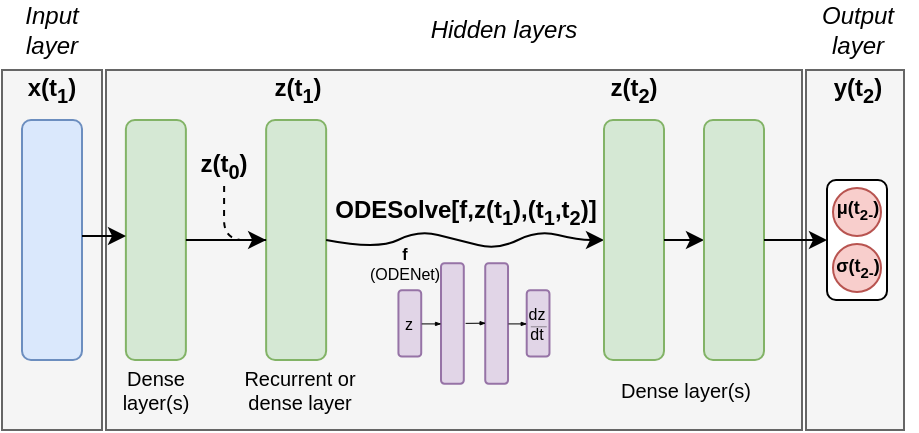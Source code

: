 <mxfile version="15.1.4" type="github">
  <diagram id="RBb7oxttxBgPXwsNeLO2" name="Page-1">
    <mxGraphModel dx="942" dy="517" grid="1" gridSize="10" guides="1" tooltips="1" connect="1" arrows="1" fold="1" page="1" pageScale="1" pageWidth="850" pageHeight="1100" math="0" shadow="0">
      <root>
        <mxCell id="0" />
        <mxCell id="1" parent="0" />
        <mxCell id="3_Mve7OBSd4JhuLEOyqr-21" value="" style="rounded=0;whiteSpace=wrap;html=1;fillColor=#f5f5f5;strokeColor=#666666;fontColor=#333333;" parent="1" vertex="1">
          <mxGeometry x="592" y="130" width="49" height="180" as="geometry" />
        </mxCell>
        <mxCell id="3_Mve7OBSd4JhuLEOyqr-20" value="" style="rounded=0;whiteSpace=wrap;html=1;fillColor=#f5f5f5;strokeColor=#666666;fontColor=#333333;" parent="1" vertex="1">
          <mxGeometry x="190" y="130" width="50" height="180" as="geometry" />
        </mxCell>
        <mxCell id="3_Mve7OBSd4JhuLEOyqr-9" value="" style="rounded=0;whiteSpace=wrap;html=1;fillColor=#f5f5f5;strokeColor=#666666;fontColor=#333333;" parent="1" vertex="1">
          <mxGeometry x="242" y="130" width="348" height="180" as="geometry" />
        </mxCell>
        <mxCell id="Kc7W_aGzd4kmXyvqEKLv-1" value="" style="rounded=1;whiteSpace=wrap;html=1;rotation=90;fillColor=#dae8fc;strokeColor=#6c8ebf;" parent="1" vertex="1">
          <mxGeometry x="155" y="200" width="120" height="30" as="geometry" />
        </mxCell>
        <mxCell id="Kc7W_aGzd4kmXyvqEKLv-2" value="x(t&lt;sub&gt;1&lt;/sub&gt;)" style="text;html=1;strokeColor=none;fillColor=none;align=center;verticalAlign=middle;whiteSpace=wrap;rounded=0;fontStyle=1" parent="1" vertex="1">
          <mxGeometry x="195" y="130" width="40" height="20" as="geometry" />
        </mxCell>
        <mxCell id="Kc7W_aGzd4kmXyvqEKLv-3" value="" style="rounded=1;whiteSpace=wrap;html=1;rotation=90;fillColor=#d5e8d4;strokeColor=#82b366;" parent="1" vertex="1">
          <mxGeometry x="277.07" y="200" width="120" height="30" as="geometry" />
        </mxCell>
        <mxCell id="Kc7W_aGzd4kmXyvqEKLv-4" value="z(t&lt;sub&gt;1&lt;/sub&gt;)" style="text;html=1;strokeColor=none;fillColor=none;align=center;verticalAlign=middle;whiteSpace=wrap;rounded=0;fontStyle=1" parent="1" vertex="1">
          <mxGeometry x="318" y="130" width="40" height="20" as="geometry" />
        </mxCell>
        <mxCell id="Kc7W_aGzd4kmXyvqEKLv-10" value="z(t&lt;sub&gt;0&lt;/sub&gt;)" style="text;html=1;strokeColor=none;fillColor=none;align=center;verticalAlign=middle;whiteSpace=wrap;rounded=0;fontStyle=1" parent="1" vertex="1">
          <mxGeometry x="281.07" y="168" width="40" height="20" as="geometry" />
        </mxCell>
        <mxCell id="Kc7W_aGzd4kmXyvqEKLv-11" value="" style="curved=1;endArrow=classic;html=1;exitX=0.5;exitY=0;exitDx=0;exitDy=0;entryX=0.5;entryY=1;entryDx=0;entryDy=0;" parent="1" source="Kc7W_aGzd4kmXyvqEKLv-3" target="Kc7W_aGzd4kmXyvqEKLv-12" edge="1">
          <mxGeometry width="50" height="50" relative="1" as="geometry">
            <mxPoint x="398" y="220" as="sourcePoint" />
            <mxPoint x="448" y="215" as="targetPoint" />
            <Array as="points">
              <mxPoint x="378" y="220" />
              <mxPoint x="398" y="210" />
              <mxPoint x="418" y="215" />
              <mxPoint x="438" y="220" />
              <mxPoint x="458" y="210" />
              <mxPoint x="478" y="215" />
            </Array>
          </mxGeometry>
        </mxCell>
        <mxCell id="Kc7W_aGzd4kmXyvqEKLv-12" value="" style="rounded=1;whiteSpace=wrap;html=1;rotation=90;fillColor=#d5e8d4;strokeColor=#82b366;" parent="1" vertex="1">
          <mxGeometry x="446" y="200" width="120" height="30" as="geometry" />
        </mxCell>
        <mxCell id="Kc7W_aGzd4kmXyvqEKLv-13" value="ODESolve[f,z(t&lt;sub&gt;1&lt;/sub&gt;),(t&lt;sub&gt;1&lt;/sub&gt;,t&lt;sub&gt;2&lt;/sub&gt;)]" style="text;html=1;strokeColor=none;fillColor=none;align=center;verticalAlign=middle;whiteSpace=wrap;rounded=0;fontStyle=1" parent="1" vertex="1">
          <mxGeometry x="353.25" y="191" width="138" height="20" as="geometry" />
        </mxCell>
        <mxCell id="Kc7W_aGzd4kmXyvqEKLv-15" value="z(t&lt;sub&gt;2&lt;/sub&gt;)" style="text;html=1;strokeColor=none;fillColor=none;align=center;verticalAlign=middle;whiteSpace=wrap;rounded=0;fontStyle=1" parent="1" vertex="1">
          <mxGeometry x="486" y="130" width="40" height="20" as="geometry" />
        </mxCell>
        <mxCell id="3_Mve7OBSd4JhuLEOyqr-1" value="" style="endArrow=classic;html=1;exitX=0.5;exitY=0;exitDx=0;exitDy=0;entryX=0.5;entryY=0;entryDx=0;entryDy=0;" parent="1" source="Kc7W_aGzd4kmXyvqEKLv-12" target="3_Mve7OBSd4JhuLEOyqr-2" edge="1">
          <mxGeometry width="50" height="50" relative="1" as="geometry">
            <mxPoint x="546" y="220" as="sourcePoint" />
            <mxPoint x="546" y="215" as="targetPoint" />
          </mxGeometry>
        </mxCell>
        <mxCell id="3_Mve7OBSd4JhuLEOyqr-2" value="" style="rounded=1;whiteSpace=wrap;html=1;rotation=-90;fillColor=#d5e8d4;strokeColor=#82b366;" parent="1" vertex="1">
          <mxGeometry x="496" y="200" width="120" height="30" as="geometry" />
        </mxCell>
        <mxCell id="3_Mve7OBSd4JhuLEOyqr-6" value="" style="endArrow=classic;html=1;exitX=0.5;exitY=1;exitDx=0;exitDy=0;entryX=0.5;entryY=1;entryDx=0;entryDy=0;" parent="1" source="3_Mve7OBSd4JhuLEOyqr-2" target="3_Mve7OBSd4JhuLEOyqr-10" edge="1">
          <mxGeometry width="50" height="50" relative="1" as="geometry">
            <mxPoint x="542" y="214.83" as="sourcePoint" />
            <mxPoint x="562.0" y="215" as="targetPoint" />
          </mxGeometry>
        </mxCell>
        <mxCell id="3_Mve7OBSd4JhuLEOyqr-10" value="" style="rounded=1;whiteSpace=wrap;html=1;rotation=90;" parent="1" vertex="1">
          <mxGeometry x="587.5" y="200" width="60" height="30" as="geometry" />
        </mxCell>
        <mxCell id="3_Mve7OBSd4JhuLEOyqr-12" value="" style="ellipse;whiteSpace=wrap;html=1;aspect=fixed;fillColor=#f8cecc;strokeColor=#b85450;" parent="1" vertex="1">
          <mxGeometry x="605.5" y="189" width="24" height="24" as="geometry" />
        </mxCell>
        <mxCell id="3_Mve7OBSd4JhuLEOyqr-13" value="" style="ellipse;whiteSpace=wrap;html=1;aspect=fixed;fillColor=#f8cecc;strokeColor=#b85450;" parent="1" vertex="1">
          <mxGeometry x="605.5" y="217" width="24" height="24" as="geometry" />
        </mxCell>
        <mxCell id="3_Mve7OBSd4JhuLEOyqr-15" value="&lt;i&gt;Input layer&lt;/i&gt;" style="text;html=1;strokeColor=none;fillColor=none;align=center;verticalAlign=middle;whiteSpace=wrap;rounded=0;" parent="1" vertex="1">
          <mxGeometry x="190" y="100" width="50" height="20" as="geometry" />
        </mxCell>
        <mxCell id="3_Mve7OBSd4JhuLEOyqr-16" value="&lt;i&gt;Hidden layers&lt;/i&gt;" style="text;html=1;strokeColor=none;fillColor=none;align=center;verticalAlign=middle;whiteSpace=wrap;rounded=0;" parent="1" vertex="1">
          <mxGeometry x="396" y="100" width="90" height="20" as="geometry" />
        </mxCell>
        <mxCell id="3_Mve7OBSd4JhuLEOyqr-17" value="&lt;i&gt;Output layer&lt;/i&gt;" style="text;html=1;strokeColor=none;fillColor=none;align=center;verticalAlign=middle;whiteSpace=wrap;rounded=0;" parent="1" vertex="1">
          <mxGeometry x="587.5" y="100" width="60" height="20" as="geometry" />
        </mxCell>
        <mxCell id="3_Mve7OBSd4JhuLEOyqr-18" value="&lt;font style=&quot;font-size: 9px&quot;&gt;μ(t&lt;sub&gt;2-&lt;/sub&gt;)&lt;/font&gt;" style="text;html=1;strokeColor=none;fillColor=none;align=center;verticalAlign=middle;whiteSpace=wrap;rounded=0;fontStyle=1" parent="1" vertex="1">
          <mxGeometry x="597.5" y="188" width="40" height="20" as="geometry" />
        </mxCell>
        <mxCell id="3_Mve7OBSd4JhuLEOyqr-19" value="&lt;font style=&quot;font-size: 9px&quot;&gt;&lt;span&gt;σ(&lt;/span&gt;t&lt;sub&gt;2-&lt;/sub&gt;)&lt;/font&gt;" style="text;html=1;strokeColor=none;fillColor=none;align=center;verticalAlign=middle;whiteSpace=wrap;rounded=0;fontStyle=1" parent="1" vertex="1">
          <mxGeometry x="606.5" y="222" width="22" height="9" as="geometry" />
        </mxCell>
        <mxCell id="3_Mve7OBSd4JhuLEOyqr-22" value="y(t&lt;sub&gt;2&lt;/sub&gt;)" style="text;html=1;strokeColor=none;fillColor=none;align=center;verticalAlign=middle;whiteSpace=wrap;rounded=0;fontStyle=1" parent="1" vertex="1">
          <mxGeometry x="597.5" y="130" width="40" height="20" as="geometry" />
        </mxCell>
        <mxCell id="3_Mve7OBSd4JhuLEOyqr-23" value="&lt;div style=&quot;font-size: 10px;&quot;&gt;Recurrent or &lt;br style=&quot;font-size: 10px;&quot;&gt;&lt;/div&gt;&lt;div style=&quot;font-size: 10px;&quot;&gt;dense layer&lt;br style=&quot;font-size: 10px;&quot;&gt;&lt;/div&gt;" style="text;html=1;strokeColor=none;fillColor=none;align=center;verticalAlign=middle;whiteSpace=wrap;rounded=0;rotation=0;fontSize=10;" parent="1" vertex="1">
          <mxGeometry x="301.33" y="275" width="76" height="30" as="geometry" />
        </mxCell>
        <mxCell id="3_Mve7OBSd4JhuLEOyqr-24" value="&lt;div style=&quot;font-size: 10px;&quot;&gt;Dense layer(s)&lt;br style=&quot;font-size: 10px;&quot;&gt;&lt;/div&gt;" style="text;html=1;strokeColor=none;fillColor=none;align=center;verticalAlign=middle;whiteSpace=wrap;rounded=0;rotation=0;fontSize=10;" parent="1" vertex="1">
          <mxGeometry x="491.25" y="275" width="82.25" height="30" as="geometry" />
        </mxCell>
        <mxCell id="3_Mve7OBSd4JhuLEOyqr-25" value="" style="rounded=1;whiteSpace=wrap;html=1;rotation=90;fontSize=10;fillColor=#e1d5e7;strokeColor=#9673a6;" parent="1" vertex="1">
          <mxGeometry x="377.326" y="251.007" width="33.171" height="11.392" as="geometry" />
        </mxCell>
        <mxCell id="3_Mve7OBSd4JhuLEOyqr-26" value="" style="rounded=1;whiteSpace=wrap;html=1;rotation=90;fillColor=#e1d5e7;strokeColor=#9673a6;" parent="1" vertex="1">
          <mxGeometry x="385.066" y="251.007" width="60.261" height="11.392" as="geometry" />
        </mxCell>
        <mxCell id="3_Mve7OBSd4JhuLEOyqr-27" value="" style="rounded=1;whiteSpace=wrap;html=1;rotation=90;fillColor=#e1d5e7;strokeColor=#9673a6;" parent="1" vertex="1">
          <mxGeometry x="407.18" y="251.007" width="60.261" height="11.392" as="geometry" />
        </mxCell>
        <mxCell id="3_Mve7OBSd4JhuLEOyqr-28" value="" style="rounded=1;whiteSpace=wrap;html=1;rotation=90;fillColor=#e1d5e7;strokeColor=#9673a6;" parent="1" vertex="1">
          <mxGeometry x="441.456" y="251.007" width="33.171" height="11.392" as="geometry" />
        </mxCell>
        <mxCell id="3_Mve7OBSd4JhuLEOyqr-40" value="" style="endArrow=blockThin;html=1;strokeWidth=0.5;exitX=0.5;exitY=0;exitDx=0;exitDy=0;entryX=0.5;entryY=1;entryDx=0;entryDy=0;endFill=1;endSize=2;" parent="1" source="3_Mve7OBSd4JhuLEOyqr-25" target="3_Mve7OBSd4JhuLEOyqr-26" edge="1">
          <mxGeometry x="387.83" y="228.482" width="66.342" height="64.507" as="geometry">
            <mxPoint x="340.838" y="289.585" as="sourcePoint" />
            <mxPoint x="396.123" y="237.803" as="targetPoint" />
          </mxGeometry>
        </mxCell>
        <mxCell id="3_Mve7OBSd4JhuLEOyqr-41" value="" style="endArrow=blockThin;html=1;strokeWidth=0.5;endFill=1;endSize=2;entryX=0.494;entryY=0.985;entryDx=0;entryDy=0;entryPerimeter=0;" parent="1" target="3_Mve7OBSd4JhuLEOyqr-27" edge="1">
          <mxGeometry x="387.83" y="228.482" width="66.342" height="64.507" as="geometry">
            <mxPoint x="421.554" y="256.444" as="sourcePoint" />
            <mxPoint x="429.294" y="256.444" as="targetPoint" />
          </mxGeometry>
        </mxCell>
        <mxCell id="3_Mve7OBSd4JhuLEOyqr-43" value="" style="endArrow=blockThin;html=1;strokeWidth=0.5;exitX=0.5;exitY=0;exitDx=0;exitDy=0;endFill=1;endSize=2;entryX=0.5;entryY=1;entryDx=0;entryDy=0;" parent="1" source="3_Mve7OBSd4JhuLEOyqr-27" target="3_Mve7OBSd4JhuLEOyqr-28" edge="1">
          <mxGeometry x="387.83" y="228.482" width="66.342" height="64.507" as="geometry">
            <mxPoint x="445.326" y="256.796" as="sourcePoint" />
            <mxPoint x="452.79" y="256.6" as="targetPoint" />
          </mxGeometry>
        </mxCell>
        <mxCell id="3_Mve7OBSd4JhuLEOyqr-45" value="z" style="text;html=1;strokeColor=none;fillColor=none;align=center;verticalAlign=middle;whiteSpace=wrap;rounded=0;fontSize=8;" parent="1" vertex="1">
          <mxGeometry x="367.37" y="243.808" width="53.074" height="25.803" as="geometry" />
        </mxCell>
        <mxCell id="3_Mve7OBSd4JhuLEOyqr-46" value="&lt;div style=&quot;font-size: 8px;&quot;&gt;dz&lt;/div&gt;&lt;div style=&quot;font-size: 8px;&quot;&gt;dt&lt;/div&gt;" style="text;html=1;strokeColor=none;fillColor=none;align=center;verticalAlign=middle;whiteSpace=wrap;rounded=0;fontSize=8;" parent="1" vertex="1">
          <mxGeometry x="454.451" y="246.066" width="7.191" height="22.41" as="geometry" />
        </mxCell>
        <mxCell id="3_Mve7OBSd4JhuLEOyqr-47" value="" style="endArrow=none;html=1;fontSize=5;endSize=2;strokeWidth=0.2;startSize=6;" parent="1" edge="1">
          <mxGeometry x="387.83" y="228.482" width="66.342" height="64.507" as="geometry">
            <mxPoint x="454.172" y="258.155" as="sourcePoint" />
            <mxPoint x="462.133" y="258.155" as="targetPoint" />
          </mxGeometry>
        </mxCell>
        <mxCell id="3_Mve7OBSd4JhuLEOyqr-48" value="&lt;div style=&quot;font-size: 8px;&quot;&gt;&lt;b style=&quot;font-size: 8px;&quot;&gt;f&lt;/b&gt; &lt;br style=&quot;font-size: 8px;&quot;&gt;&lt;/div&gt;&lt;div style=&quot;font-size: 8px;&quot;&gt;(ODENet)&lt;/div&gt;" style="text;html=1;strokeColor=none;fillColor=none;align=center;verticalAlign=middle;whiteSpace=wrap;rounded=0;fontSize=8;" parent="1" vertex="1">
          <mxGeometry x="371.92" y="213.6" width="38.58" height="25.8" as="geometry" />
        </mxCell>
        <mxCell id="X3Ae3o2BVPW1uyJt0vy1-1" value="" style="rounded=1;whiteSpace=wrap;html=1;rotation=90;fillColor=#d5e8d4;strokeColor=#82b366;" vertex="1" parent="1">
          <mxGeometry x="206.94" y="200" width="120" height="30" as="geometry" />
        </mxCell>
        <mxCell id="X3Ae3o2BVPW1uyJt0vy1-2" value="" style="endArrow=classic;html=1;entryX=0.5;entryY=1;entryDx=0;entryDy=0;exitX=0.5;exitY=0;exitDx=0;exitDy=0;" edge="1" parent="1" source="X3Ae3o2BVPW1uyJt0vy1-1" target="Kc7W_aGzd4kmXyvqEKLv-3">
          <mxGeometry width="50" height="50" relative="1" as="geometry">
            <mxPoint x="300" y="215" as="sourcePoint" />
            <mxPoint x="330" y="212" as="targetPoint" />
          </mxGeometry>
        </mxCell>
        <mxCell id="X3Ae3o2BVPW1uyJt0vy1-3" value="" style="endArrow=classic;html=1;exitX=0.5;exitY=0;exitDx=0;exitDy=0;" edge="1" parent="1">
          <mxGeometry width="50" height="50" relative="1" as="geometry">
            <mxPoint x="230" y="213" as="sourcePoint" />
            <mxPoint x="252" y="213" as="targetPoint" />
          </mxGeometry>
        </mxCell>
        <mxCell id="X3Ae3o2BVPW1uyJt0vy1-5" value="&lt;div style=&quot;font-size: 10px;&quot;&gt;Dense layer(s)&lt;br style=&quot;font-size: 10px;&quot;&gt;&lt;/div&gt;" style="text;html=1;strokeColor=none;fillColor=none;align=center;verticalAlign=middle;whiteSpace=wrap;rounded=0;rotation=0;fontSize=10;" vertex="1" parent="1">
          <mxGeometry x="233.88" y="275" width="66.12" height="30" as="geometry" />
        </mxCell>
        <mxCell id="X3Ae3o2BVPW1uyJt0vy1-6" value="" style="endArrow=none;dashed=1;html=1;fontSize=10;exitX=0.5;exitY=1;exitDx=0;exitDy=0;entryX=0.5;entryY=1;entryDx=0;entryDy=0;" edge="1" parent="1" source="Kc7W_aGzd4kmXyvqEKLv-10" target="Kc7W_aGzd4kmXyvqEKLv-3">
          <mxGeometry width="50" height="50" relative="1" as="geometry">
            <mxPoint x="320" y="210" as="sourcePoint" />
            <mxPoint x="370" y="160" as="targetPoint" />
            <Array as="points">
              <mxPoint x="301" y="215" />
            </Array>
          </mxGeometry>
        </mxCell>
      </root>
    </mxGraphModel>
  </diagram>
</mxfile>
